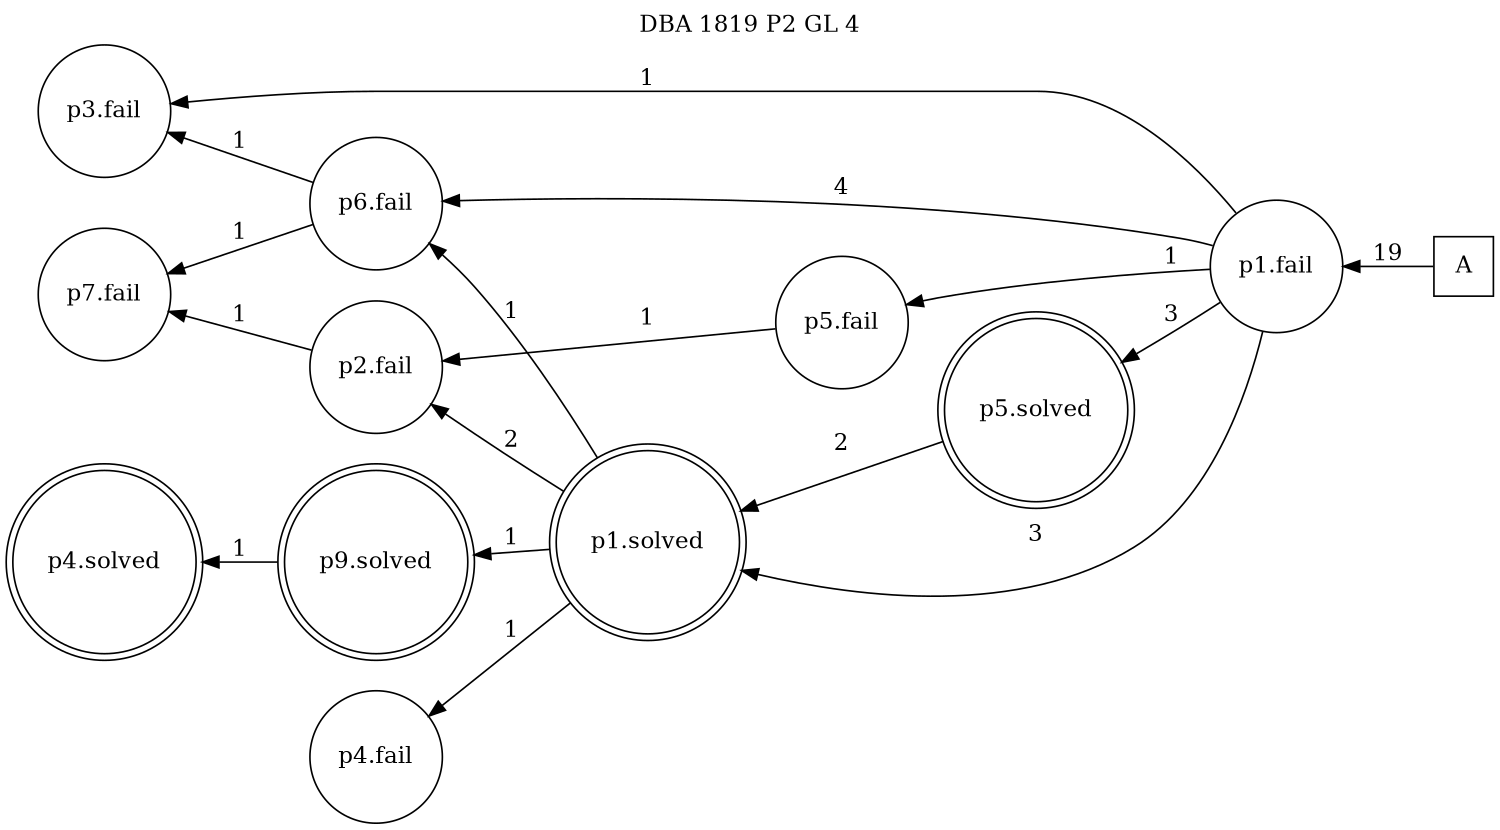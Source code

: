 digraph DBA_1819_P2_GL_4_GOOD {
labelloc="tl"
label= " DBA 1819 P2 GL 4 "
rankdir="RL";
graph [ size=" 10 , 10 !"]

"A" [shape="square" label="A"]
"p1.fail" [shape="circle" label="p1.fail"]
"p6.fail" [shape="circle" label="p6.fail"]
"p1.solved" [shape="doublecircle" label="p1.solved"]
"p4.fail" [shape="circle" label="p4.fail"]
"p2.fail" [shape="circle" label="p2.fail"]
"p7.fail" [shape="circle" label="p7.fail"]
"p3.fail" [shape="circle" label="p3.fail"]
"p5.fail" [shape="circle" label="p5.fail"]
"p5.solved" [shape="doublecircle" label="p5.solved"]
"p9.solved" [shape="doublecircle" label="p9.solved"]
"p4.solved" [shape="doublecircle" label="p4.solved"]
"A" -> "p1.fail" [ label=19]
"p1.fail" -> "p6.fail" [ label=4]
"p1.fail" -> "p1.solved" [ label=3]
"p1.fail" -> "p3.fail" [ label=1]
"p1.fail" -> "p5.fail" [ label=1]
"p1.fail" -> "p5.solved" [ label=3]
"p6.fail" -> "p7.fail" [ label=1]
"p6.fail" -> "p3.fail" [ label=1]
"p1.solved" -> "p6.fail" [ label=1]
"p1.solved" -> "p4.fail" [ label=1]
"p1.solved" -> "p2.fail" [ label=2]
"p1.solved" -> "p9.solved" [ label=1]
"p2.fail" -> "p7.fail" [ label=1]
"p5.fail" -> "p2.fail" [ label=1]
"p5.solved" -> "p1.solved" [ label=2]
"p9.solved" -> "p4.solved" [ label=1]
}
